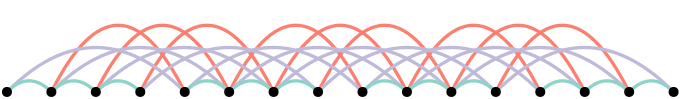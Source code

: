<?xml version="1.0"?>
<!DOCTYPE ipe SYSTEM "ipe.dtd">
<ipe version="70218" creator="Ipe 7.2.18">
<info created="D:20201031210332" modified="D:20201031223928"/>
<ipestyle name="basic">
<symbol name="arrow/arc(spx)">
<path stroke="sym-stroke" fill="sym-stroke" pen="sym-pen">
0 0 m
-1 0.333 l
-1 -0.333 l
h
</path>
</symbol>
<symbol name="arrow/farc(spx)">
<path stroke="sym-stroke" fill="white" pen="sym-pen">
0 0 m
-1 0.333 l
-1 -0.333 l
h
</path>
</symbol>
<symbol name="arrow/ptarc(spx)">
<path stroke="sym-stroke" fill="sym-stroke" pen="sym-pen">
0 0 m
-1 0.333 l
-0.8 0 l
-1 -0.333 l
h
</path>
</symbol>
<symbol name="arrow/fptarc(spx)">
<path stroke="sym-stroke" fill="white" pen="sym-pen">
0 0 m
-1 0.333 l
-0.8 0 l
-1 -0.333 l
h
</path>
</symbol>
<symbol name="mark/circle(sx)" transformations="translations">
<path fill="sym-stroke">
0.6 0 0 0.6 0 0 e
0.4 0 0 0.4 0 0 e
</path>
</symbol>
<symbol name="mark/disk(sx)" transformations="translations">
<path fill="sym-stroke">
0.6 0 0 0.6 0 0 e
</path>
</symbol>
<symbol name="mark/fdisk(sfx)" transformations="translations">
<group>
<path fill="sym-fill">
0.5 0 0 0.5 0 0 e
</path>
<path fill="sym-stroke" fillrule="eofill">
0.6 0 0 0.6 0 0 e
0.4 0 0 0.4 0 0 e
</path>
</group>
</symbol>
<symbol name="mark/box(sx)" transformations="translations">
<path fill="sym-stroke" fillrule="eofill">
-0.6 -0.6 m
0.6 -0.6 l
0.6 0.6 l
-0.6 0.6 l
h
-0.4 -0.4 m
0.4 -0.4 l
0.4 0.4 l
-0.4 0.4 l
h
</path>
</symbol>
<symbol name="mark/square(sx)" transformations="translations">
<path fill="sym-stroke">
-0.6 -0.6 m
0.6 -0.6 l
0.6 0.6 l
-0.6 0.6 l
h
</path>
</symbol>
<symbol name="mark/fsquare(sfx)" transformations="translations">
<group>
<path fill="sym-fill">
-0.5 -0.5 m
0.5 -0.5 l
0.5 0.5 l
-0.5 0.5 l
h
</path>
<path fill="sym-stroke" fillrule="eofill">
-0.6 -0.6 m
0.6 -0.6 l
0.6 0.6 l
-0.6 0.6 l
h
-0.4 -0.4 m
0.4 -0.4 l
0.4 0.4 l
-0.4 0.4 l
h
</path>
</group>
</symbol>
<symbol name="mark/cross(sx)" transformations="translations">
<group>
<path fill="sym-stroke">
-0.43 -0.57 m
0.57 0.43 l
0.43 0.57 l
-0.57 -0.43 l
h
</path>
<path fill="sym-stroke">
-0.43 0.57 m
0.57 -0.43 l
0.43 -0.57 l
-0.57 0.43 l
h
</path>
</group>
</symbol>
<symbol name="arrow/fnormal(spx)">
<path stroke="sym-stroke" fill="white" pen="sym-pen">
0 0 m
-1 0.333 l
-1 -0.333 l
h
</path>
</symbol>
<symbol name="arrow/pointed(spx)">
<path stroke="sym-stroke" fill="sym-stroke" pen="sym-pen">
0 0 m
-1 0.333 l
-0.8 0 l
-1 -0.333 l
h
</path>
</symbol>
<symbol name="arrow/fpointed(spx)">
<path stroke="sym-stroke" fill="white" pen="sym-pen">
0 0 m
-1 0.333 l
-0.8 0 l
-1 -0.333 l
h
</path>
</symbol>
<symbol name="arrow/linear(spx)">
<path stroke="sym-stroke" pen="sym-pen">
-1 0.333 m
0 0 l
-1 -0.333 l
</path>
</symbol>
<symbol name="arrow/fdouble(spx)">
<path stroke="sym-stroke" fill="white" pen="sym-pen">
0 0 m
-1 0.333 l
-1 -0.333 l
h
-1 0 m
-2 0.333 l
-2 -0.333 l
h
</path>
</symbol>
<symbol name="arrow/double(spx)">
<path stroke="sym-stroke" fill="sym-stroke" pen="sym-pen">
0 0 m
-1 0.333 l
-1 -0.333 l
h
-1 0 m
-2 0.333 l
-2 -0.333 l
h
</path>
</symbol>
<symbol name="arrow/mid-normal(spx)">
<path stroke="sym-stroke" fill="sym-stroke" pen="sym-pen">
0.5 0 m
-0.5 0.333 l
-0.5 -0.333 l
h
</path>
</symbol>
<symbol name="arrow/mid-fnormal(spx)">
<path stroke="sym-stroke" fill="white" pen="sym-pen">
0.5 0 m
-0.5 0.333 l
-0.5 -0.333 l
h
</path>
</symbol>
<symbol name="arrow/mid-pointed(spx)">
<path stroke="sym-stroke" fill="sym-stroke" pen="sym-pen">
0.5 0 m
-0.5 0.333 l
-0.3 0 l
-0.5 -0.333 l
h
</path>
</symbol>
<symbol name="arrow/mid-fpointed(spx)">
<path stroke="sym-stroke" fill="white" pen="sym-pen">
0.5 0 m
-0.5 0.333 l
-0.3 0 l
-0.5 -0.333 l
h
</path>
</symbol>
<symbol name="arrow/mid-double(spx)">
<path stroke="sym-stroke" fill="sym-stroke" pen="sym-pen">
1 0 m
0 0.333 l
0 -0.333 l
h
0 0 m
-1 0.333 l
-1 -0.333 l
h
</path>
</symbol>
<symbol name="arrow/mid-fdouble(spx)">
<path stroke="sym-stroke" fill="white" pen="sym-pen">
1 0 m
0 0.333 l
0 -0.333 l
h
0 0 m
-1 0.333 l
-1 -0.333 l
h
</path>
</symbol>
<pen name="heavier" value="0.8"/>
<pen name="fat" value="1.2"/>
<pen name="ultrafat" value="2"/>
<symbolsize name="large" value="5"/>
<symbolsize name="small" value="2"/>
<symbolsize name="tiny" value="1.1"/>
<arrowsize name="large" value="10"/>
<arrowsize name="small" value="5"/>
<arrowsize name="tiny" value="3"/>
<color name="red" value="1 0 0"/>
<color name="blue" value="0 0 1"/>
<color name="green" value="0 1 0"/>
<color name="yellow" value="1 1 0"/>
<color name="orange" value="1 0.647 0"/>
<color name="gold" value="1 0.843 0"/>
<color name="purple" value="0.627 0.125 0.941"/>
<color name="gray" value="0.745"/>
<color name="brown" value="0.647 0.165 0.165"/>
<color name="navy" value="0 0 0.502"/>
<color name="pink" value="1 0.753 0.796"/>
<color name="seagreen" value="0.18 0.545 0.341"/>
<color name="turquoise" value="0.251 0.878 0.816"/>
<color name="violet" value="0.933 0.51 0.933"/>
<color name="darkblue" value="0 0 0.545"/>
<color name="darkcyan" value="0 0.545 0.545"/>
<color name="darkgray" value="0.663"/>
<color name="darkgreen" value="0 0.392 0"/>
<color name="darkmagenta" value="0.545 0 0.545"/>
<color name="darkorange" value="1 0.549 0"/>
<color name="darkred" value="0.545 0 0"/>
<color name="lightblue" value="0.678 0.847 0.902"/>
<color name="lightcyan" value="0.878 1 1"/>
<color name="lightgray" value="0.827"/>
<color name="lightgreen" value="0.565 0.933 0.565"/>
<color name="lightyellow" value="1 1 0.878"/>
<dashstyle name="dotted" value="[1 3] 0"/>
<dashstyle name="dashed" value="[4] 0"/>
<dashstyle name="dash dotted" value="[4 2 1 2] 0"/>
<dashstyle name="dash dot dotted" value="[4 2 1 2 1 2] 0"/>
<textsize name="large" value="\large"/>
<textsize name="small" value="\small"/>
<textsize name="tiny" value="\tiny"/>
<textsize name="Large" value="\Large"/>
<textsize name="LARGE" value="\LARGE"/>
<textsize name="huge" value="\huge"/>
<textsize name="Huge" value="\Huge"/>
<textsize name="footnote" value="\footnotesize"/>
<textstyle name="center" begin="\begin{center}" end="\end{center}"/>
<textstyle name="itemize" begin="\begin{itemize}" end="\end{itemize}"/>
<textstyle name="item" begin="\begin{itemize}\item{}" end="\end{itemize}"/>
<gridsize name="4 pts" value="4"/>
<gridsize name="8 pts (~3 mm)" value="8"/>
<gridsize name="16 pts (~6 mm)" value="16"/>
<gridsize name="32 pts (~12 mm)" value="32"/>
<gridsize name="10 pts (~3.5 mm)" value="10"/>
<gridsize name="20 pts (~7 mm)" value="20"/>
<gridsize name="14 pts (~5 mm)" value="14"/>
<gridsize name="28 pts (~10 mm)" value="28"/>
<gridsize name="56 pts (~20 mm)" value="56"/>
<anglesize name="90 deg" value="90"/>
<anglesize name="60 deg" value="60"/>
<anglesize name="45 deg" value="45"/>
<anglesize name="30 deg" value="30"/>
<anglesize name="22.5 deg" value="22.5"/>
<opacity name="10%" value="0.1"/>
<opacity name="30%" value="0.3"/>
<opacity name="50%" value="0.5"/>
<opacity name="75%" value="0.75"/>
<tiling name="falling" angle="-60" step="4" width="1"/>
<tiling name="rising" angle="30" step="4" width="1"/>
</ipestyle>
<ipestyle name="brew">
<color name="aliceblue" value="0.941 0.973 1"/>
<color name="brew1" value="0.552 0.827 0.78"/>
<color name="brew2" value="1 1 0.701"/>
<color name="brew3" value="0.745 0.729 0.854"/>
<color name="brew4" value="0.984 0.501 0.447"/>
<color name="brew5" value="0.501 0.694 0.827"/>
<color name="brew6" value="0.992 0.705 0.384"/>
<color name="brew7" value="0.701 0.87 0.411"/>
<color name="brew8" value="0.988 0.803 0.898"/>
</ipestyle>
<page>
<layer name="vertices"/>
<layer name="queue_layout"/>
<layer name="stack_layout"/>
<view layers="vertices queue_layout" active="queue_layout"/>
<view layers="vertices stack_layout" active="stack_layout"/>
<path layer="stack_layout" matrix="-1 0 0 1 432 -0" stroke="brew4" dash="dashed" pen="fat">
176 512 m
181.429 534.656
208 512 c
</path>
<path matrix="-1 0 0 1 432 -0" stroke="brew4" dash="dashed" pen="fat">
160 512 m
177.255 553.001
224 512 c
</path>
<path matrix="-1 0 0 1 432 -0" stroke="brew4" dash="dashed" pen="fat">
144 512 m
174.399 575.631
240 512
240 512 c
</path>
<path matrix="1 0 0 1 64 0" stroke="brew3" dash="dashed" pen="fat">
128 512 m
184 576
240 512 c
</path>
<path matrix="1 0 0 1 64 0" stroke="brew3" dash="dashed" pen="fat">
144 512 m
184 560
224 512 c
</path>
<path matrix="1 0 0 1 64 0" stroke="brew3" dash="dashed" pen="fat">
160 512 m
184 544
208 512 c
</path>
<path matrix="1 0 0 1 64 0" stroke="brew3" dash="dashed" pen="fat">
176 512 m
184 528
192 512 c
</path>
<path stroke="brew4" pen="fat">
144 512 m
174.399 575.631
240 512
240 512 c
</path>
<path stroke="brew3" pen="fat">
128 512 m
184 576
240 512 c
</path>
<path matrix="1 0 0 1 96 0" stroke="brew1" pen="fat">
128 512 m
136 520
144 512 c
</path>
<path matrix="1 0 0 1 127.701 1.182" stroke="brew4" pen="fat">
176 512 m
181.429 534.656
208 512 c
</path>
<path matrix="1 0 0 1 127.701 1.182" stroke="brew4" pen="fat">
160 512 m
177.255 553.001
224 512 c
</path>
<path matrix="1 0 0 1 127.701 1.182" stroke="brew4" pen="fat">
144 512 m
174.399 575.631
240 512
240 512 c
</path>
<path stroke="brew4" pen="fat">
176 512 m
181.429 534.656
208 512 c
</path>
<path stroke="brew4" pen="fat">
160 512 m
177.255 553.001
224 512 c
</path>
<path matrix="1 0 0 1 128 0" stroke="brew3" pen="fat">
128 512 m
184 576
240 512 c
</path>
<path matrix="1 0 0 1 128 0" stroke="brew3" pen="fat">
144 512 m
184 560
224 512 c
</path>
<path matrix="1 0 0 1 128 0" stroke="brew3" pen="fat">
160 512 m
184 544
208 512 c
</path>
<path matrix="1 0 0 1 128 0" stroke="brew3" pen="fat">
176 512 m
184 528
192 512 c
</path>
<path stroke="brew3" pen="fat">
144 512 m
184 560
224 512 c
</path>
<path stroke="brew3" pen="fat">
160 512 m
184 544
208 512 c
</path>
<path stroke="brew3" pen="fat">
176 512 m
184 528
192 512 c
</path>
<path matrix="1 0 0 1 32 0" stroke="brew1" pen="fat">
128 512 m
136 520
144 512 c
</path>
<path matrix="1 0 0 1 16 0" stroke="brew1" pen="fat">
128 512 m
136 520
144 512 c
</path>
<path stroke="brew1" pen="fat">
128 512 m
136 520
144 512 c
</path>
<path matrix="1 0 0 1 80 0" stroke="brew1" pen="fat">
128 512 m
136 520
144 512 c
</path>
<path matrix="1 0 0 1 64 0" stroke="brew1" pen="fat">
128 512 m
136 520
144 512 c
</path>
<path matrix="1 0 0 1 160 0" stroke="brew1" pen="fat">
128 512 m
136 520
144 512 c
</path>
<path matrix="1 0 0 1 144 0" stroke="brew1" pen="fat">
128 512 m
136 520
144 512 c
</path>
<path matrix="1 0 0 1 128 0" stroke="brew1" pen="fat">
128 512 m
136 520
144 512 c
</path>
<path matrix="1 0 0 1 224 0" stroke="brew1" pen="fat">
128 512 m
136 520
144 512 c
</path>
<path matrix="1 0 0 1 208 0" stroke="brew1" pen="fat">
128 512 m
136 520
144 512 c
</path>
<path matrix="1 0 0 1 192 0" stroke="brew1" pen="fat">
128 512 m
136 520
144 512 c
</path>
<path layer="queue_layout" matrix="1 0 0 1 160 0" stroke="brew4" pen="fat">
144 512 m
168 560
192 512 c
</path>
<path matrix="1 0 0 1 144 0" stroke="brew4" pen="fat">
144 512 m
168 560
192 512 c
</path>
<path matrix="1 0 0 1 128 0" stroke="brew4" pen="fat">
144 512 m
168 560
192 512 c
</path>
<path matrix="1 0 0 1 96 0" stroke="brew4" pen="fat">
144 512 m
168 560
192 512 c
</path>
<path matrix="1 0 0 1 80 0" stroke="brew4" pen="fat">
144 512 m
168 560
192 512 c
</path>
<path matrix="1 0 0 1 64 0" stroke="brew4" pen="fat">
144 512 m
168 560
192 512 c
</path>
<path matrix="1 0 0 1 32 0" stroke="brew4" pen="fat">
144 512 m
168 560
192 512 c
</path>
<path matrix="1 0 0 1 16 0" stroke="brew4" pen="fat">
144 512 m
168 560
192 512 c
</path>
<path stroke="brew4" pen="fat">
144 512 m
168 560
192 512 c
</path>
<path matrix="1 0 0 1 176 0" stroke="brew3" pen="fat">
128 512 m
160 544
192 512 c
</path>
<path matrix="1 0 0 1 160 0" stroke="brew3" pen="fat">
128 512 m
160 544
192 512 c
</path>
<path matrix="1 0 0 1 144 0" stroke="brew3" pen="fat">
128 512 m
160 544
192 512 c
</path>
<path matrix="1 0 0 1 128 0" stroke="brew3" pen="fat">
128 512 m
160 544
192 512 c
</path>
<path matrix="1 0 0 1 112 0" stroke="brew3" pen="fat">
128 512 m
160 544
192 512 c
</path>
<path matrix="1 0 0 1 96 0" stroke="brew3" pen="fat">
128 512 m
160 544
192 512 c
</path>
<path matrix="1 0 0 1 80 0" stroke="brew3" pen="fat">
128 512 m
160 544
192 512 c
</path>
<path matrix="1 0 0 1 64 0" stroke="brew3" pen="fat">
128 512 m
160 544
192 512 c
</path>
<path matrix="1 0 0 1 48 0" stroke="brew3" pen="fat">
128 512 m
160 544
192 512 c
</path>
<path matrix="1 0 0 1 32 0" stroke="brew3" pen="fat">
128 512 m
160 544
192 512 c
</path>
<path matrix="1 0 0 1 16 0" stroke="brew3" pen="fat">
128 512 m
160 544
192 512 c
</path>
<path stroke="brew3" pen="fat">
128 512 m
160 544
192 512 c
</path>
<path matrix="1 0 0 1 32 0" stroke="brew1" pen="fat">
128 512 m
136 520
144 512 c
</path>
<path matrix="1 0 0 1 16 0" stroke="brew1" pen="fat">
128 512 m
136 520
144 512 c
</path>
<path stroke="brew1" pen="fat">
128 512 m
136 520
144 512 c
</path>
<use layer="vertices" name="mark/disk(sx)" pos="128 512" size="normal" stroke="black"/>
<use name="mark/disk(sx)" pos="144 512" size="normal" stroke="black"/>
<use name="mark/disk(sx)" pos="160 512" size="normal" stroke="black"/>
<use name="mark/disk(sx)" pos="176 512" size="normal" stroke="black"/>
<path layer="queue_layout" matrix="1 0 0 1 96 0" stroke="brew1" pen="fat">
128 512 m
136 520
144 512 c
</path>
<path matrix="1 0 0 1 80 0" stroke="brew1" pen="fat">
128 512 m
136 520
144 512 c
</path>
<path matrix="1 0 0 1 64 0" stroke="brew1" pen="fat">
128 512 m
136 520
144 512 c
</path>
<use layer="vertices" matrix="1 0 0 1 64 0" name="mark/disk(sx)" pos="128 512" size="normal" stroke="black"/>
<use matrix="1 0 0 1 64 0" name="mark/disk(sx)" pos="144 512" size="normal" stroke="black"/>
<use matrix="1 0 0 1 64 0" name="mark/disk(sx)" pos="160 512" size="normal" stroke="black"/>
<use matrix="1 0 0 1 64 0" name="mark/disk(sx)" pos="176 512" size="normal" stroke="black"/>
<path layer="queue_layout" matrix="1 0 0 1 160 0" stroke="brew1" pen="fat">
128 512 m
136 520
144 512 c
</path>
<path matrix="1 0 0 1 144 0" stroke="brew1" pen="fat">
128 512 m
136 520
144 512 c
</path>
<path matrix="1 0 0 1 128 0" stroke="brew1" pen="fat">
128 512 m
136 520
144 512 c
</path>
<use layer="vertices" matrix="1 0 0 1 128 0" name="mark/disk(sx)" pos="128 512" size="normal" stroke="black"/>
<use matrix="1 0 0 1 128 0" name="mark/disk(sx)" pos="144 512" size="normal" stroke="black"/>
<use matrix="1 0 0 1 128 0" name="mark/disk(sx)" pos="160 512" size="normal" stroke="black"/>
<use matrix="1 0 0 1 128 0" name="mark/disk(sx)" pos="176 512" size="normal" stroke="black"/>
<path layer="queue_layout" matrix="1 0 0 1 224 0" stroke="brew1" pen="fat">
128 512 m
136 520
144 512 c
</path>
<path matrix="1 0 0 1 208 0" stroke="brew1" pen="fat">
128 512 m
136 520
144 512 c
</path>
<path matrix="1 0 0 1 192 0" stroke="brew1" pen="fat">
128 512 m
136 520
144 512 c
</path>
<use layer="vertices" matrix="1 0 0 1 192 0" name="mark/disk(sx)" pos="128 512" size="normal" stroke="black"/>
<use matrix="1 0 0 1 192 0" name="mark/disk(sx)" pos="144 512" size="normal" stroke="black"/>
<use matrix="1 0 0 1 192 0" name="mark/disk(sx)" pos="160 512" size="normal" stroke="black"/>
<use matrix="1 0 0 1 192 0" name="mark/disk(sx)" pos="176 512" size="normal" stroke="black"/>
</page>
</ipe>
